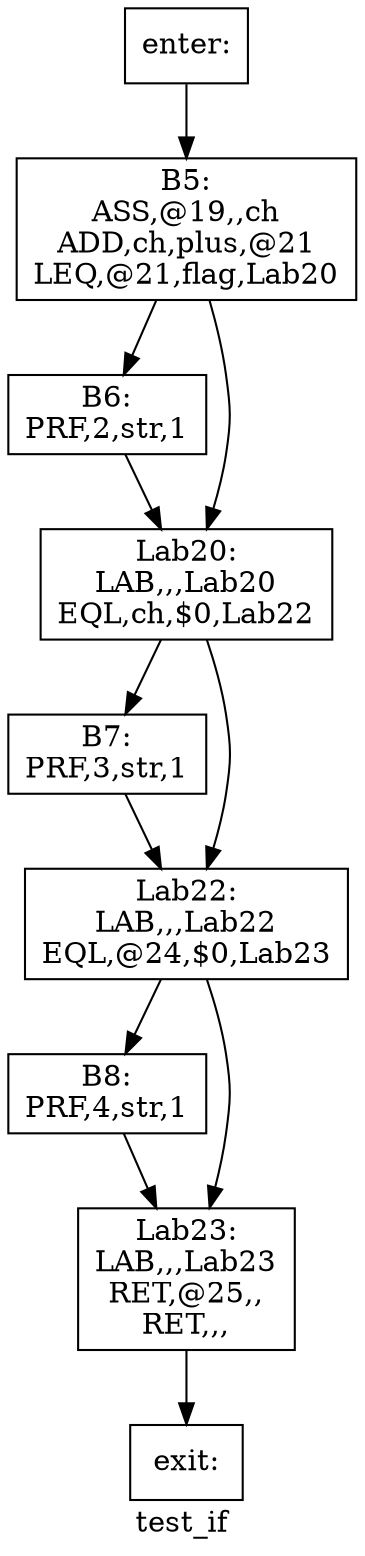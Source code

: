 digraph test_if{
label =test_if
B5[label="B5:\nASS,@19,,ch\nADD,ch,plus,@21\nLEQ,@21,flag,Lab20\n" shape=box]
B6[label="B6:\nPRF,2,str,1\n" shape=box]
B7[label="B7:\nPRF,3,str,1\n" shape=box]
B8[label="B8:\nPRF,4,str,1\n" shape=box]
Lab20[label="Lab20:\nLAB,,,Lab20\nEQL,ch,$0,Lab22\n" shape=box]
Lab22[label="Lab22:\nLAB,,,Lab22\nEQL,@24,$0,Lab23\n" shape=box]
Lab23[label="Lab23:\nLAB,,,Lab23\nRET,@25,,\nRET,,,\n" shape=box]
enter[label="enter:\n" shape=box]
exit[label="exit:\n" shape=box]
B5->B6
B5->Lab20
B6->Lab20
B7->Lab22
B8->Lab23
Lab20->B7
Lab20->Lab22
Lab22->B8
Lab22->Lab23
Lab23->exit
enter->B5
}
